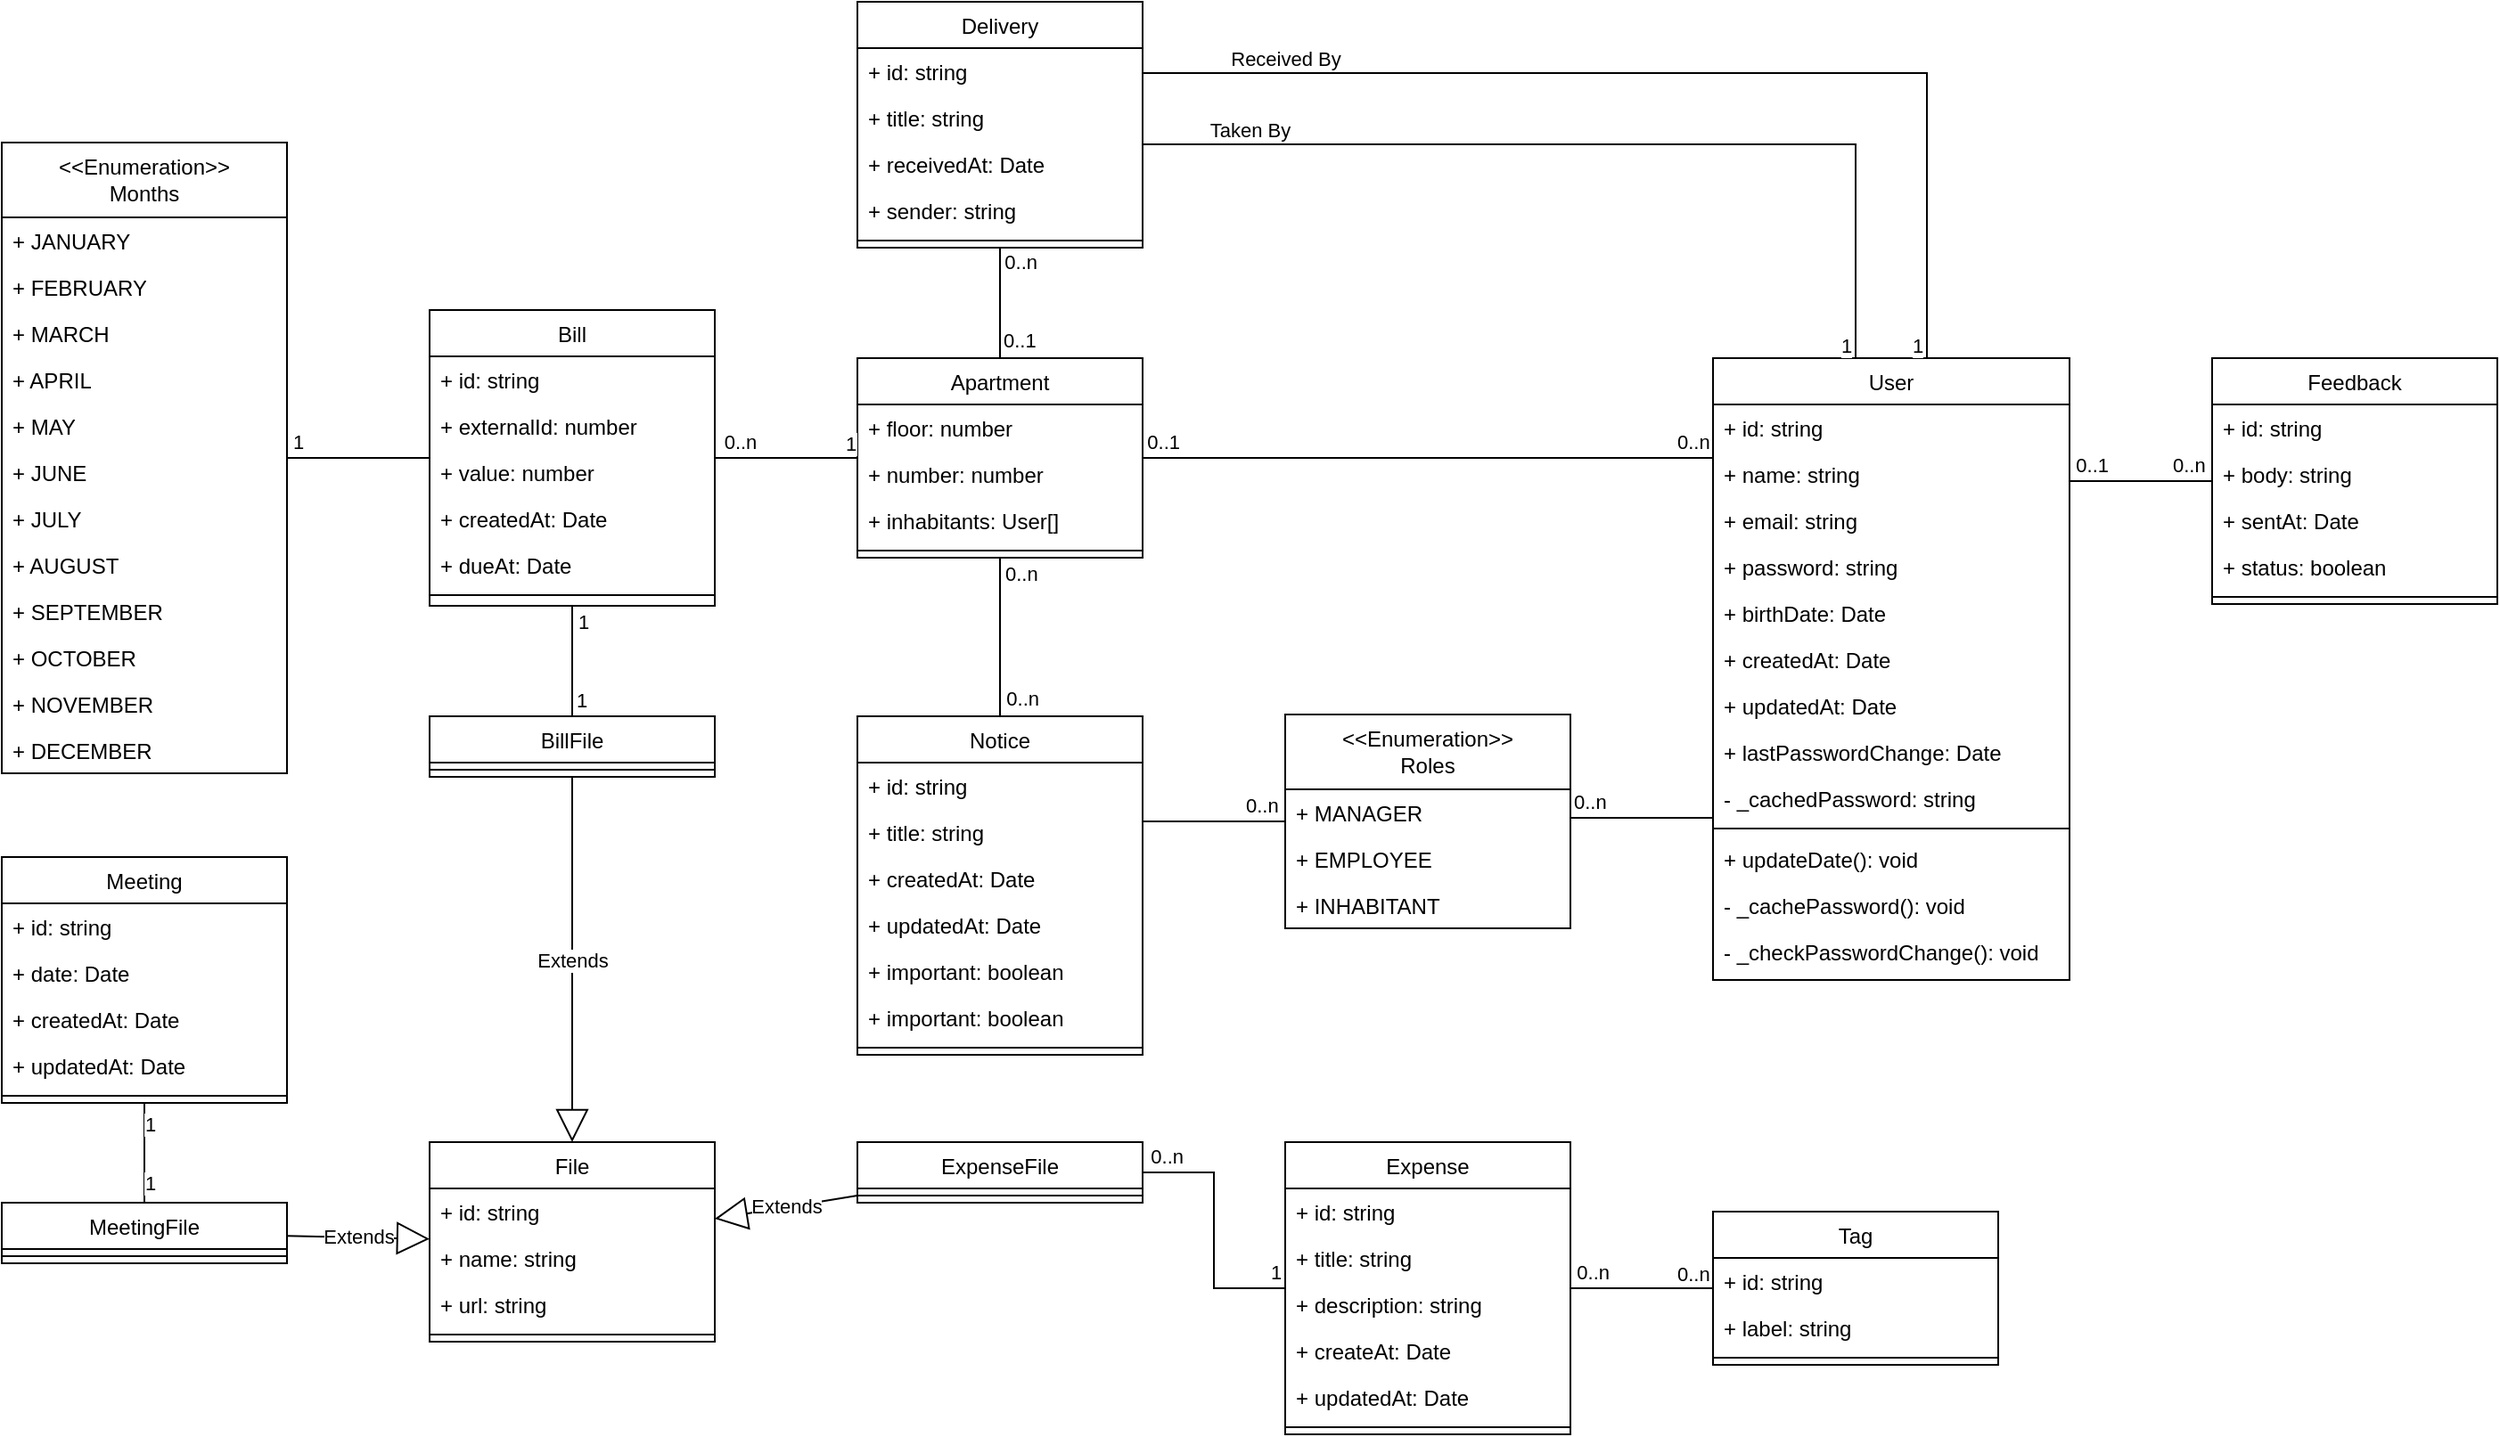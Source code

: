 <mxfile version="27.0.9">
  <diagram id="C5RBs43oDa-KdzZeNtuy" name="Page-1">
    <mxGraphModel dx="2246" dy="604" grid="1" gridSize="10" guides="1" tooltips="1" connect="1" arrows="1" fold="1" page="1" pageScale="1" pageWidth="1000" pageHeight="880" math="0" shadow="0">
      <root>
        <mxCell id="WIyWlLk6GJQsqaUBKTNV-0" />
        <mxCell id="WIyWlLk6GJQsqaUBKTNV-1" parent="WIyWlLk6GJQsqaUBKTNV-0" />
        <mxCell id="zkfFHV4jXpPFQw0GAbJ--0" value="Apartment" style="swimlane;fontStyle=0;align=center;verticalAlign=top;childLayout=stackLayout;horizontal=1;startSize=26;horizontalStack=0;resizeParent=1;resizeLast=0;collapsible=1;marginBottom=0;rounded=0;shadow=0;strokeWidth=1;" parent="WIyWlLk6GJQsqaUBKTNV-1" vertex="1">
          <mxGeometry x="40" y="240" width="160" height="112" as="geometry">
            <mxRectangle x="230" y="140" width="160" height="26" as="alternateBounds" />
          </mxGeometry>
        </mxCell>
        <mxCell id="zkfFHV4jXpPFQw0GAbJ--1" value="+ floor: number" style="text;align=left;verticalAlign=top;spacingLeft=4;spacingRight=4;overflow=hidden;rotatable=0;points=[[0,0.5],[1,0.5]];portConstraint=eastwest;" parent="zkfFHV4jXpPFQw0GAbJ--0" vertex="1">
          <mxGeometry y="26" width="160" height="26" as="geometry" />
        </mxCell>
        <mxCell id="zkfFHV4jXpPFQw0GAbJ--2" value="+ number: number" style="text;align=left;verticalAlign=top;spacingLeft=4;spacingRight=4;overflow=hidden;rotatable=0;points=[[0,0.5],[1,0.5]];portConstraint=eastwest;rounded=0;shadow=0;html=0;" parent="zkfFHV4jXpPFQw0GAbJ--0" vertex="1">
          <mxGeometry y="52" width="160" height="26" as="geometry" />
        </mxCell>
        <mxCell id="zkfFHV4jXpPFQw0GAbJ--3" value="+ inhabitants: User[]" style="text;align=left;verticalAlign=top;spacingLeft=4;spacingRight=4;overflow=hidden;rotatable=0;points=[[0,0.5],[1,0.5]];portConstraint=eastwest;rounded=0;shadow=0;html=0;" parent="zkfFHV4jXpPFQw0GAbJ--0" vertex="1">
          <mxGeometry y="78" width="160" height="26" as="geometry" />
        </mxCell>
        <mxCell id="zkfFHV4jXpPFQw0GAbJ--4" value="" style="line;html=1;strokeWidth=1;align=left;verticalAlign=middle;spacingTop=-1;spacingLeft=3;spacingRight=3;rotatable=0;labelPosition=right;points=[];portConstraint=eastwest;" parent="zkfFHV4jXpPFQw0GAbJ--0" vertex="1">
          <mxGeometry y="104" width="160" height="8" as="geometry" />
        </mxCell>
        <mxCell id="zkfFHV4jXpPFQw0GAbJ--17" value="User" style="swimlane;fontStyle=0;align=center;verticalAlign=top;childLayout=stackLayout;horizontal=1;startSize=26;horizontalStack=0;resizeParent=1;resizeLast=0;collapsible=1;marginBottom=0;rounded=0;shadow=0;strokeWidth=1;" parent="WIyWlLk6GJQsqaUBKTNV-1" vertex="1">
          <mxGeometry x="520.0" y="240" width="200" height="349" as="geometry">
            <mxRectangle x="550" y="140" width="160" height="26" as="alternateBounds" />
          </mxGeometry>
        </mxCell>
        <mxCell id="zkfFHV4jXpPFQw0GAbJ--18" value="+ id: string" style="text;align=left;verticalAlign=top;spacingLeft=4;spacingRight=4;overflow=hidden;rotatable=0;points=[[0,0.5],[1,0.5]];portConstraint=eastwest;" parent="zkfFHV4jXpPFQw0GAbJ--17" vertex="1">
          <mxGeometry y="26" width="200" height="26" as="geometry" />
        </mxCell>
        <mxCell id="zkfFHV4jXpPFQw0GAbJ--19" value="+ name: string" style="text;align=left;verticalAlign=top;spacingLeft=4;spacingRight=4;overflow=hidden;rotatable=0;points=[[0,0.5],[1,0.5]];portConstraint=eastwest;rounded=0;shadow=0;html=0;" parent="zkfFHV4jXpPFQw0GAbJ--17" vertex="1">
          <mxGeometry y="52" width="200" height="26" as="geometry" />
        </mxCell>
        <mxCell id="zkfFHV4jXpPFQw0GAbJ--20" value="+ email: string" style="text;align=left;verticalAlign=top;spacingLeft=4;spacingRight=4;overflow=hidden;rotatable=0;points=[[0,0.5],[1,0.5]];portConstraint=eastwest;rounded=0;shadow=0;html=0;" parent="zkfFHV4jXpPFQw0GAbJ--17" vertex="1">
          <mxGeometry y="78" width="200" height="26" as="geometry" />
        </mxCell>
        <mxCell id="zkfFHV4jXpPFQw0GAbJ--21" value="+ password: string" style="text;align=left;verticalAlign=top;spacingLeft=4;spacingRight=4;overflow=hidden;rotatable=0;points=[[0,0.5],[1,0.5]];portConstraint=eastwest;rounded=0;shadow=0;html=0;" parent="zkfFHV4jXpPFQw0GAbJ--17" vertex="1">
          <mxGeometry y="104" width="200" height="26" as="geometry" />
        </mxCell>
        <mxCell id="zkfFHV4jXpPFQw0GAbJ--22" value="+ birthDate: Date" style="text;align=left;verticalAlign=top;spacingLeft=4;spacingRight=4;overflow=hidden;rotatable=0;points=[[0,0.5],[1,0.5]];portConstraint=eastwest;rounded=0;shadow=0;html=0;" parent="zkfFHV4jXpPFQw0GAbJ--17" vertex="1">
          <mxGeometry y="130" width="200" height="26" as="geometry" />
        </mxCell>
        <mxCell id="NhLaSHW-yLQ5-v5iKm1i-5" value="+ createdAt: Date" style="text;align=left;verticalAlign=top;spacingLeft=4;spacingRight=4;overflow=hidden;rotatable=0;points=[[0,0.5],[1,0.5]];portConstraint=eastwest;" parent="zkfFHV4jXpPFQw0GAbJ--17" vertex="1">
          <mxGeometry y="156" width="200" height="26" as="geometry" />
        </mxCell>
        <mxCell id="NhLaSHW-yLQ5-v5iKm1i-6" value="+ updatedAt: Date" style="text;align=left;verticalAlign=top;spacingLeft=4;spacingRight=4;overflow=hidden;rotatable=0;points=[[0,0.5],[1,0.5]];portConstraint=eastwest;" parent="zkfFHV4jXpPFQw0GAbJ--17" vertex="1">
          <mxGeometry y="182" width="200" height="26" as="geometry" />
        </mxCell>
        <mxCell id="NhLaSHW-yLQ5-v5iKm1i-7" value="+ lastPasswordChange: Date" style="text;align=left;verticalAlign=top;spacingLeft=4;spacingRight=4;overflow=hidden;rotatable=0;points=[[0,0.5],[1,0.5]];portConstraint=eastwest;" parent="zkfFHV4jXpPFQw0GAbJ--17" vertex="1">
          <mxGeometry y="208" width="200" height="26" as="geometry" />
        </mxCell>
        <mxCell id="NhLaSHW-yLQ5-v5iKm1i-9" value="- _cachedPassword: string" style="text;align=left;verticalAlign=top;spacingLeft=4;spacingRight=4;overflow=hidden;rotatable=0;points=[[0,0.5],[1,0.5]];portConstraint=eastwest;" parent="zkfFHV4jXpPFQw0GAbJ--17" vertex="1">
          <mxGeometry y="234" width="200" height="26" as="geometry" />
        </mxCell>
        <mxCell id="zkfFHV4jXpPFQw0GAbJ--23" value="" style="line;html=1;strokeWidth=1;align=left;verticalAlign=middle;spacingTop=-1;spacingLeft=3;spacingRight=3;rotatable=0;labelPosition=right;points=[];portConstraint=eastwest;" parent="zkfFHV4jXpPFQw0GAbJ--17" vertex="1">
          <mxGeometry y="260" width="200" height="8" as="geometry" />
        </mxCell>
        <mxCell id="NhLaSHW-yLQ5-v5iKm1i-8" value="+ updateDate(): void" style="text;align=left;verticalAlign=top;spacingLeft=4;spacingRight=4;overflow=hidden;rotatable=0;points=[[0,0.5],[1,0.5]];portConstraint=eastwest;" parent="zkfFHV4jXpPFQw0GAbJ--17" vertex="1">
          <mxGeometry y="268" width="200" height="26" as="geometry" />
        </mxCell>
        <mxCell id="NhLaSHW-yLQ5-v5iKm1i-10" value="- _cachePassword(): void" style="text;align=left;verticalAlign=top;spacingLeft=4;spacingRight=4;overflow=hidden;rotatable=0;points=[[0,0.5],[1,0.5]];portConstraint=eastwest;" parent="zkfFHV4jXpPFQw0GAbJ--17" vertex="1">
          <mxGeometry y="294" width="200" height="26" as="geometry" />
        </mxCell>
        <mxCell id="NhLaSHW-yLQ5-v5iKm1i-11" value="- _checkPasswordChange(): void" style="text;align=left;verticalAlign=top;spacingLeft=4;spacingRight=4;overflow=hidden;rotatable=0;points=[[0,0.5],[1,0.5]];portConstraint=eastwest;" parent="zkfFHV4jXpPFQw0GAbJ--17" vertex="1">
          <mxGeometry y="320" width="200" height="26" as="geometry" />
        </mxCell>
        <mxCell id="NhLaSHW-yLQ5-v5iKm1i-2" value="" style="endArrow=none;html=1;endSize=12;startArrow=none;startSize=14;startFill=0;edgeStyle=orthogonalEdgeStyle;rounded=0;" parent="WIyWlLk6GJQsqaUBKTNV-1" source="zkfFHV4jXpPFQw0GAbJ--0" target="zkfFHV4jXpPFQw0GAbJ--17" edge="1">
          <mxGeometry relative="1" as="geometry">
            <mxPoint x="360" y="550" as="sourcePoint" />
            <mxPoint x="520" y="550" as="targetPoint" />
            <Array as="points">
              <mxPoint x="260" y="296" />
              <mxPoint x="260" y="296" />
            </Array>
          </mxGeometry>
        </mxCell>
        <mxCell id="NhLaSHW-yLQ5-v5iKm1i-3" value="0..n" style="edgeLabel;resizable=0;html=1;align=left;verticalAlign=top;" parent="NhLaSHW-yLQ5-v5iKm1i-2" connectable="0" vertex="1">
          <mxGeometry x="-1" relative="1" as="geometry">
            <mxPoint x="298" y="-22" as="offset" />
          </mxGeometry>
        </mxCell>
        <mxCell id="NhLaSHW-yLQ5-v5iKm1i-4" value="0..1" style="edgeLabel;resizable=0;html=1;align=right;verticalAlign=top;" parent="NhLaSHW-yLQ5-v5iKm1i-2" connectable="0" vertex="1">
          <mxGeometry x="1" relative="1" as="geometry">
            <mxPoint x="-299" y="-22" as="offset" />
          </mxGeometry>
        </mxCell>
        <mxCell id="NhLaSHW-yLQ5-v5iKm1i-12" value="Expense" style="swimlane;fontStyle=0;align=center;verticalAlign=top;childLayout=stackLayout;horizontal=1;startSize=26;horizontalStack=0;resizeParent=1;resizeLast=0;collapsible=1;marginBottom=0;rounded=0;shadow=0;strokeWidth=1;" parent="WIyWlLk6GJQsqaUBKTNV-1" vertex="1">
          <mxGeometry x="280" y="680" width="160" height="164" as="geometry">
            <mxRectangle x="230" y="140" width="160" height="26" as="alternateBounds" />
          </mxGeometry>
        </mxCell>
        <mxCell id="NhLaSHW-yLQ5-v5iKm1i-13" value="+ id: string" style="text;align=left;verticalAlign=top;spacingLeft=4;spacingRight=4;overflow=hidden;rotatable=0;points=[[0,0.5],[1,0.5]];portConstraint=eastwest;" parent="NhLaSHW-yLQ5-v5iKm1i-12" vertex="1">
          <mxGeometry y="26" width="160" height="26" as="geometry" />
        </mxCell>
        <mxCell id="NhLaSHW-yLQ5-v5iKm1i-14" value="+ title: string" style="text;align=left;verticalAlign=top;spacingLeft=4;spacingRight=4;overflow=hidden;rotatable=0;points=[[0,0.5],[1,0.5]];portConstraint=eastwest;rounded=0;shadow=0;html=0;" parent="NhLaSHW-yLQ5-v5iKm1i-12" vertex="1">
          <mxGeometry y="52" width="160" height="26" as="geometry" />
        </mxCell>
        <mxCell id="NhLaSHW-yLQ5-v5iKm1i-15" value="+ description: string" style="text;align=left;verticalAlign=top;spacingLeft=4;spacingRight=4;overflow=hidden;rotatable=0;points=[[0,0.5],[1,0.5]];portConstraint=eastwest;rounded=0;shadow=0;html=0;" parent="NhLaSHW-yLQ5-v5iKm1i-12" vertex="1">
          <mxGeometry y="78" width="160" height="26" as="geometry" />
        </mxCell>
        <mxCell id="NhLaSHW-yLQ5-v5iKm1i-26" value="+ createAt: Date" style="text;align=left;verticalAlign=top;spacingLeft=4;spacingRight=4;overflow=hidden;rotatable=0;points=[[0,0.5],[1,0.5]];portConstraint=eastwest;rounded=0;shadow=0;html=0;" parent="NhLaSHW-yLQ5-v5iKm1i-12" vertex="1">
          <mxGeometry y="104" width="160" height="26" as="geometry" />
        </mxCell>
        <mxCell id="NhLaSHW-yLQ5-v5iKm1i-27" value="+ updatedAt: Date" style="text;align=left;verticalAlign=top;spacingLeft=4;spacingRight=4;overflow=hidden;rotatable=0;points=[[0,0.5],[1,0.5]];portConstraint=eastwest;rounded=0;shadow=0;html=0;" parent="NhLaSHW-yLQ5-v5iKm1i-12" vertex="1">
          <mxGeometry y="130" width="160" height="26" as="geometry" />
        </mxCell>
        <mxCell id="NhLaSHW-yLQ5-v5iKm1i-16" value="" style="line;html=1;strokeWidth=1;align=left;verticalAlign=middle;spacingTop=-1;spacingLeft=3;spacingRight=3;rotatable=0;labelPosition=right;points=[];portConstraint=eastwest;" parent="NhLaSHW-yLQ5-v5iKm1i-12" vertex="1">
          <mxGeometry y="156" width="160" height="8" as="geometry" />
        </mxCell>
        <mxCell id="NhLaSHW-yLQ5-v5iKm1i-18" value="Tag" style="swimlane;fontStyle=0;align=center;verticalAlign=top;childLayout=stackLayout;horizontal=1;startSize=26;horizontalStack=0;resizeParent=1;resizeLast=0;collapsible=1;marginBottom=0;rounded=0;shadow=0;strokeWidth=1;" parent="WIyWlLk6GJQsqaUBKTNV-1" vertex="1">
          <mxGeometry x="520" y="719" width="160" height="86" as="geometry">
            <mxRectangle x="230" y="140" width="160" height="26" as="alternateBounds" />
          </mxGeometry>
        </mxCell>
        <mxCell id="NhLaSHW-yLQ5-v5iKm1i-19" value="+ id: string" style="text;align=left;verticalAlign=top;spacingLeft=4;spacingRight=4;overflow=hidden;rotatable=0;points=[[0,0.5],[1,0.5]];portConstraint=eastwest;" parent="NhLaSHW-yLQ5-v5iKm1i-18" vertex="1">
          <mxGeometry y="26" width="160" height="26" as="geometry" />
        </mxCell>
        <mxCell id="NhLaSHW-yLQ5-v5iKm1i-20" value="+ label: string" style="text;align=left;verticalAlign=top;spacingLeft=4;spacingRight=4;overflow=hidden;rotatable=0;points=[[0,0.5],[1,0.5]];portConstraint=eastwest;rounded=0;shadow=0;html=0;" parent="NhLaSHW-yLQ5-v5iKm1i-18" vertex="1">
          <mxGeometry y="52" width="160" height="26" as="geometry" />
        </mxCell>
        <mxCell id="NhLaSHW-yLQ5-v5iKm1i-22" value="" style="line;html=1;strokeWidth=1;align=left;verticalAlign=middle;spacingTop=-1;spacingLeft=3;spacingRight=3;rotatable=0;labelPosition=right;points=[];portConstraint=eastwest;" parent="NhLaSHW-yLQ5-v5iKm1i-18" vertex="1">
          <mxGeometry y="78" width="160" height="8" as="geometry" />
        </mxCell>
        <mxCell id="NhLaSHW-yLQ5-v5iKm1i-23" value="" style="endArrow=none;html=1;endSize=12;startArrow=none;startSize=14;startFill=0;edgeStyle=orthogonalEdgeStyle;rounded=0;" parent="WIyWlLk6GJQsqaUBKTNV-1" source="NhLaSHW-yLQ5-v5iKm1i-18" target="NhLaSHW-yLQ5-v5iKm1i-12" edge="1">
          <mxGeometry relative="1" as="geometry">
            <mxPoint x="230" y="750" as="sourcePoint" />
            <mxPoint x="350" y="789" as="targetPoint" />
            <Array as="points" />
          </mxGeometry>
        </mxCell>
        <mxCell id="NhLaSHW-yLQ5-v5iKm1i-24" value="0..n" style="edgeLabel;resizable=0;html=1;align=left;verticalAlign=top;" parent="NhLaSHW-yLQ5-v5iKm1i-23" connectable="0" vertex="1">
          <mxGeometry x="-1" relative="1" as="geometry">
            <mxPoint x="-22" y="-21" as="offset" />
          </mxGeometry>
        </mxCell>
        <mxCell id="NhLaSHW-yLQ5-v5iKm1i-25" value="0..n" style="edgeLabel;resizable=0;html=1;align=right;verticalAlign=top;" parent="NhLaSHW-yLQ5-v5iKm1i-23" connectable="0" vertex="1">
          <mxGeometry x="1" relative="1" as="geometry">
            <mxPoint x="22" y="-22" as="offset" />
          </mxGeometry>
        </mxCell>
        <mxCell id="NhLaSHW-yLQ5-v5iKm1i-28" value="ExpenseFile" style="swimlane;fontStyle=0;align=center;verticalAlign=top;childLayout=stackLayout;horizontal=1;startSize=26;horizontalStack=0;resizeParent=1;resizeLast=0;collapsible=1;marginBottom=0;rounded=0;shadow=0;strokeWidth=1;" parent="WIyWlLk6GJQsqaUBKTNV-1" vertex="1">
          <mxGeometry x="40.0" y="680" width="160" height="34" as="geometry">
            <mxRectangle x="230" y="140" width="160" height="26" as="alternateBounds" />
          </mxGeometry>
        </mxCell>
        <mxCell id="NhLaSHW-yLQ5-v5iKm1i-34" value="" style="line;html=1;strokeWidth=1;align=left;verticalAlign=middle;spacingTop=-1;spacingLeft=3;spacingRight=3;rotatable=0;labelPosition=right;points=[];portConstraint=eastwest;" parent="NhLaSHW-yLQ5-v5iKm1i-28" vertex="1">
          <mxGeometry y="26" width="160" height="8" as="geometry" />
        </mxCell>
        <mxCell id="NhLaSHW-yLQ5-v5iKm1i-35" value="File" style="swimlane;fontStyle=0;align=center;verticalAlign=top;childLayout=stackLayout;horizontal=1;startSize=26;horizontalStack=0;resizeParent=1;resizeLast=0;collapsible=1;marginBottom=0;rounded=0;shadow=0;strokeWidth=1;" parent="WIyWlLk6GJQsqaUBKTNV-1" vertex="1">
          <mxGeometry x="-200" y="680" width="160" height="112" as="geometry">
            <mxRectangle x="230" y="140" width="160" height="26" as="alternateBounds" />
          </mxGeometry>
        </mxCell>
        <mxCell id="NhLaSHW-yLQ5-v5iKm1i-37" value="+ id: string&#xa;" style="text;align=left;verticalAlign=top;spacingLeft=4;spacingRight=4;overflow=hidden;rotatable=0;points=[[0,0.5],[1,0.5]];portConstraint=eastwest;rounded=0;shadow=0;html=0;" parent="NhLaSHW-yLQ5-v5iKm1i-35" vertex="1">
          <mxGeometry y="26" width="160" height="26" as="geometry" />
        </mxCell>
        <mxCell id="NhLaSHW-yLQ5-v5iKm1i-38" value="+ name: string" style="text;align=left;verticalAlign=top;spacingLeft=4;spacingRight=4;overflow=hidden;rotatable=0;points=[[0,0.5],[1,0.5]];portConstraint=eastwest;rounded=0;shadow=0;html=0;" parent="NhLaSHW-yLQ5-v5iKm1i-35" vertex="1">
          <mxGeometry y="52" width="160" height="26" as="geometry" />
        </mxCell>
        <mxCell id="NhLaSHW-yLQ5-v5iKm1i-39" value="+ url: string" style="text;align=left;verticalAlign=top;spacingLeft=4;spacingRight=4;overflow=hidden;rotatable=0;points=[[0,0.5],[1,0.5]];portConstraint=eastwest;rounded=0;shadow=0;html=0;" parent="NhLaSHW-yLQ5-v5iKm1i-35" vertex="1">
          <mxGeometry y="78" width="160" height="26" as="geometry" />
        </mxCell>
        <mxCell id="NhLaSHW-yLQ5-v5iKm1i-36" value="" style="line;html=1;strokeWidth=1;align=left;verticalAlign=middle;spacingTop=-1;spacingLeft=3;spacingRight=3;rotatable=0;labelPosition=right;points=[];portConstraint=eastwest;" parent="NhLaSHW-yLQ5-v5iKm1i-35" vertex="1">
          <mxGeometry y="104" width="160" height="8" as="geometry" />
        </mxCell>
        <mxCell id="NhLaSHW-yLQ5-v5iKm1i-45" value="Extends" style="endArrow=block;endSize=16;endFill=0;html=1;rounded=0;" parent="WIyWlLk6GJQsqaUBKTNV-1" source="NhLaSHW-yLQ5-v5iKm1i-28" target="NhLaSHW-yLQ5-v5iKm1i-35" edge="1">
          <mxGeometry width="160" relative="1" as="geometry">
            <mxPoint x="922.18" y="690.5" as="sourcePoint" />
            <mxPoint x="1002.18" y="703.5" as="targetPoint" />
          </mxGeometry>
        </mxCell>
        <mxCell id="NhLaSHW-yLQ5-v5iKm1i-46" value="" style="endArrow=none;html=1;endSize=12;startArrow=none;startSize=14;startFill=0;edgeStyle=orthogonalEdgeStyle;rounded=0;" parent="WIyWlLk6GJQsqaUBKTNV-1" source="NhLaSHW-yLQ5-v5iKm1i-12" target="NhLaSHW-yLQ5-v5iKm1i-28" edge="1">
          <mxGeometry relative="1" as="geometry">
            <mxPoint x="832.18" y="900" as="sourcePoint" />
            <mxPoint x="932.18" y="900" as="targetPoint" />
            <Array as="points" />
          </mxGeometry>
        </mxCell>
        <mxCell id="NhLaSHW-yLQ5-v5iKm1i-47" value="1" style="edgeLabel;resizable=0;html=1;align=left;verticalAlign=top;" parent="NhLaSHW-yLQ5-v5iKm1i-46" connectable="0" vertex="1">
          <mxGeometry x="-1" relative="1" as="geometry">
            <mxPoint x="-10" y="-22" as="offset" />
          </mxGeometry>
        </mxCell>
        <mxCell id="NhLaSHW-yLQ5-v5iKm1i-48" value="0..n" style="edgeLabel;resizable=0;html=1;align=right;verticalAlign=top;" parent="NhLaSHW-yLQ5-v5iKm1i-46" connectable="0" vertex="1">
          <mxGeometry x="1" relative="1" as="geometry">
            <mxPoint x="23" y="-22" as="offset" />
          </mxGeometry>
        </mxCell>
        <mxCell id="NhLaSHW-yLQ5-v5iKm1i-50" value="Feedback" style="swimlane;fontStyle=0;align=center;verticalAlign=top;childLayout=stackLayout;horizontal=1;startSize=26;horizontalStack=0;resizeParent=1;resizeLast=0;collapsible=1;marginBottom=0;rounded=0;shadow=0;strokeWidth=1;" parent="WIyWlLk6GJQsqaUBKTNV-1" vertex="1">
          <mxGeometry x="800.0" y="240" width="160" height="138" as="geometry">
            <mxRectangle x="230" y="140" width="160" height="26" as="alternateBounds" />
          </mxGeometry>
        </mxCell>
        <mxCell id="NhLaSHW-yLQ5-v5iKm1i-51" value="+ id: string" style="text;align=left;verticalAlign=top;spacingLeft=4;spacingRight=4;overflow=hidden;rotatable=0;points=[[0,0.5],[1,0.5]];portConstraint=eastwest;" parent="NhLaSHW-yLQ5-v5iKm1i-50" vertex="1">
          <mxGeometry y="26" width="160" height="26" as="geometry" />
        </mxCell>
        <mxCell id="NhLaSHW-yLQ5-v5iKm1i-52" value="+ body: string" style="text;align=left;verticalAlign=top;spacingLeft=4;spacingRight=4;overflow=hidden;rotatable=0;points=[[0,0.5],[1,0.5]];portConstraint=eastwest;rounded=0;shadow=0;html=0;" parent="NhLaSHW-yLQ5-v5iKm1i-50" vertex="1">
          <mxGeometry y="52" width="160" height="26" as="geometry" />
        </mxCell>
        <mxCell id="NhLaSHW-yLQ5-v5iKm1i-53" value="+ sentAt: Date" style="text;align=left;verticalAlign=top;spacingLeft=4;spacingRight=4;overflow=hidden;rotatable=0;points=[[0,0.5],[1,0.5]];portConstraint=eastwest;rounded=0;shadow=0;html=0;" parent="NhLaSHW-yLQ5-v5iKm1i-50" vertex="1">
          <mxGeometry y="78" width="160" height="26" as="geometry" />
        </mxCell>
        <mxCell id="NhLaSHW-yLQ5-v5iKm1i-55" value="+ status: boolean" style="text;align=left;verticalAlign=top;spacingLeft=4;spacingRight=4;overflow=hidden;rotatable=0;points=[[0,0.5],[1,0.5]];portConstraint=eastwest;rounded=0;shadow=0;html=0;" parent="NhLaSHW-yLQ5-v5iKm1i-50" vertex="1">
          <mxGeometry y="104" width="160" height="26" as="geometry" />
        </mxCell>
        <mxCell id="NhLaSHW-yLQ5-v5iKm1i-54" value="" style="line;html=1;strokeWidth=1;align=left;verticalAlign=middle;spacingTop=-1;spacingLeft=3;spacingRight=3;rotatable=0;labelPosition=right;points=[];portConstraint=eastwest;" parent="NhLaSHW-yLQ5-v5iKm1i-50" vertex="1">
          <mxGeometry y="130" width="160" height="8" as="geometry" />
        </mxCell>
        <mxCell id="NhLaSHW-yLQ5-v5iKm1i-56" value="" style="endArrow=none;html=1;endSize=12;startArrow=none;startSize=14;startFill=0;edgeStyle=orthogonalEdgeStyle;rounded=0;" parent="WIyWlLk6GJQsqaUBKTNV-1" source="zkfFHV4jXpPFQw0GAbJ--17" target="NhLaSHW-yLQ5-v5iKm1i-50" edge="1">
          <mxGeometry relative="1" as="geometry">
            <mxPoint x="972.18" y="500" as="sourcePoint" />
            <mxPoint x="1092.18" y="500" as="targetPoint" />
            <Array as="points">
              <mxPoint x="732.18" y="309" />
              <mxPoint x="732.18" y="309" />
            </Array>
          </mxGeometry>
        </mxCell>
        <mxCell id="NhLaSHW-yLQ5-v5iKm1i-57" value="0..n" style="edgeLabel;resizable=0;html=1;align=left;verticalAlign=top;" parent="NhLaSHW-yLQ5-v5iKm1i-56" connectable="0" vertex="1">
          <mxGeometry x="-1" relative="1" as="geometry">
            <mxPoint x="56" y="-22" as="offset" />
          </mxGeometry>
        </mxCell>
        <mxCell id="NhLaSHW-yLQ5-v5iKm1i-58" value="0..1" style="edgeLabel;resizable=0;html=1;align=right;verticalAlign=top;" parent="NhLaSHW-yLQ5-v5iKm1i-56" connectable="0" vertex="1">
          <mxGeometry x="1" relative="1" as="geometry">
            <mxPoint x="-58" y="-22" as="offset" />
          </mxGeometry>
        </mxCell>
        <mxCell id="NhLaSHW-yLQ5-v5iKm1i-59" value="Notice" style="swimlane;fontStyle=0;align=center;verticalAlign=top;childLayout=stackLayout;horizontal=1;startSize=26;horizontalStack=0;resizeParent=1;resizeLast=0;collapsible=1;marginBottom=0;rounded=0;shadow=0;strokeWidth=1;" parent="WIyWlLk6GJQsqaUBKTNV-1" vertex="1">
          <mxGeometry x="40" y="441" width="160" height="190" as="geometry">
            <mxRectangle x="230" y="140" width="160" height="26" as="alternateBounds" />
          </mxGeometry>
        </mxCell>
        <mxCell id="NhLaSHW-yLQ5-v5iKm1i-60" value="+ id: string" style="text;align=left;verticalAlign=top;spacingLeft=4;spacingRight=4;overflow=hidden;rotatable=0;points=[[0,0.5],[1,0.5]];portConstraint=eastwest;rounded=0;shadow=0;html=0;" parent="NhLaSHW-yLQ5-v5iKm1i-59" vertex="1">
          <mxGeometry y="26" width="160" height="26" as="geometry" />
        </mxCell>
        <mxCell id="NhLaSHW-yLQ5-v5iKm1i-61" value="+ title: string" style="text;align=left;verticalAlign=top;spacingLeft=4;spacingRight=4;overflow=hidden;rotatable=0;points=[[0,0.5],[1,0.5]];portConstraint=eastwest;rounded=0;shadow=0;html=0;" parent="NhLaSHW-yLQ5-v5iKm1i-59" vertex="1">
          <mxGeometry y="52" width="160" height="26" as="geometry" />
        </mxCell>
        <mxCell id="NhLaSHW-yLQ5-v5iKm1i-62" value="+ createdAt: Date" style="text;align=left;verticalAlign=top;spacingLeft=4;spacingRight=4;overflow=hidden;rotatable=0;points=[[0,0.5],[1,0.5]];portConstraint=eastwest;rounded=0;shadow=0;html=0;" parent="NhLaSHW-yLQ5-v5iKm1i-59" vertex="1">
          <mxGeometry y="78" width="160" height="26" as="geometry" />
        </mxCell>
        <mxCell id="NhLaSHW-yLQ5-v5iKm1i-72" value="+ updatedAt: Date" style="text;align=left;verticalAlign=top;spacingLeft=4;spacingRight=4;overflow=hidden;rotatable=0;points=[[0,0.5],[1,0.5]];portConstraint=eastwest;rounded=0;shadow=0;html=0;" parent="NhLaSHW-yLQ5-v5iKm1i-59" vertex="1">
          <mxGeometry y="104" width="160" height="26" as="geometry" />
        </mxCell>
        <mxCell id="NhLaSHW-yLQ5-v5iKm1i-73" value="+ important: boolean" style="text;align=left;verticalAlign=top;spacingLeft=4;spacingRight=4;overflow=hidden;rotatable=0;points=[[0,0.5],[1,0.5]];portConstraint=eastwest;rounded=0;shadow=0;html=0;" parent="NhLaSHW-yLQ5-v5iKm1i-59" vertex="1">
          <mxGeometry y="130" width="160" height="26" as="geometry" />
        </mxCell>
        <mxCell id="NhLaSHW-yLQ5-v5iKm1i-84" value="+ important: boolean" style="text;align=left;verticalAlign=top;spacingLeft=4;spacingRight=4;overflow=hidden;rotatable=0;points=[[0,0.5],[1,0.5]];portConstraint=eastwest;rounded=0;shadow=0;html=0;" parent="NhLaSHW-yLQ5-v5iKm1i-59" vertex="1">
          <mxGeometry y="156" width="160" height="26" as="geometry" />
        </mxCell>
        <mxCell id="NhLaSHW-yLQ5-v5iKm1i-63" value="" style="line;html=1;strokeWidth=1;align=left;verticalAlign=middle;spacingTop=-1;spacingLeft=3;spacingRight=3;rotatable=0;labelPosition=right;points=[];portConstraint=eastwest;" parent="NhLaSHW-yLQ5-v5iKm1i-59" vertex="1">
          <mxGeometry y="182" width="160" height="8" as="geometry" />
        </mxCell>
        <mxCell id="NhLaSHW-yLQ5-v5iKm1i-74" value="" style="endArrow=none;html=1;endSize=12;startArrow=none;startSize=14;startFill=0;edgeStyle=orthogonalEdgeStyle;rounded=0;" parent="WIyWlLk6GJQsqaUBKTNV-1" source="zkfFHV4jXpPFQw0GAbJ--0" target="NhLaSHW-yLQ5-v5iKm1i-59" edge="1">
          <mxGeometry relative="1" as="geometry">
            <mxPoint x="140" y="410" as="sourcePoint" />
            <mxPoint x="220" y="541" as="targetPoint" />
          </mxGeometry>
        </mxCell>
        <mxCell id="NhLaSHW-yLQ5-v5iKm1i-75" value="0..n" style="edgeLabel;resizable=0;html=1;align=left;verticalAlign=top;" parent="NhLaSHW-yLQ5-v5iKm1i-74" connectable="0" vertex="1">
          <mxGeometry x="-1" relative="1" as="geometry">
            <mxPoint x="1" y="-4" as="offset" />
          </mxGeometry>
        </mxCell>
        <mxCell id="NhLaSHW-yLQ5-v5iKm1i-76" value="0..n" style="edgeLabel;resizable=0;html=1;align=right;verticalAlign=top;" parent="NhLaSHW-yLQ5-v5iKm1i-74" connectable="0" vertex="1">
          <mxGeometry x="1" relative="1" as="geometry">
            <mxPoint x="22" y="-23" as="offset" />
          </mxGeometry>
        </mxCell>
        <mxCell id="NhLaSHW-yLQ5-v5iKm1i-77" value="&amp;lt;&amp;lt;Enumeration&amp;gt;&amp;gt;&lt;div&gt;Roles&lt;/div&gt;" style="swimlane;fontStyle=0;childLayout=stackLayout;horizontal=1;startSize=42;fillColor=none;horizontalStack=0;resizeParent=1;resizeParentMax=0;resizeLast=0;collapsible=1;marginBottom=0;whiteSpace=wrap;html=1;" parent="WIyWlLk6GJQsqaUBKTNV-1" vertex="1">
          <mxGeometry x="280" y="440" width="160" height="120" as="geometry" />
        </mxCell>
        <mxCell id="NhLaSHW-yLQ5-v5iKm1i-78" value="+ MANAGER" style="text;strokeColor=none;fillColor=none;align=left;verticalAlign=top;spacingLeft=4;spacingRight=4;overflow=hidden;rotatable=0;points=[[0,0.5],[1,0.5]];portConstraint=eastwest;whiteSpace=wrap;html=1;" parent="NhLaSHW-yLQ5-v5iKm1i-77" vertex="1">
          <mxGeometry y="42" width="160" height="26" as="geometry" />
        </mxCell>
        <mxCell id="NhLaSHW-yLQ5-v5iKm1i-79" value="+ EMPLOYEE" style="text;strokeColor=none;fillColor=none;align=left;verticalAlign=top;spacingLeft=4;spacingRight=4;overflow=hidden;rotatable=0;points=[[0,0.5],[1,0.5]];portConstraint=eastwest;whiteSpace=wrap;html=1;" parent="NhLaSHW-yLQ5-v5iKm1i-77" vertex="1">
          <mxGeometry y="68" width="160" height="26" as="geometry" />
        </mxCell>
        <mxCell id="NhLaSHW-yLQ5-v5iKm1i-80" value="+ INHABITANT" style="text;strokeColor=none;fillColor=none;align=left;verticalAlign=top;spacingLeft=4;spacingRight=4;overflow=hidden;rotatable=0;points=[[0,0.5],[1,0.5]];portConstraint=eastwest;whiteSpace=wrap;html=1;" parent="NhLaSHW-yLQ5-v5iKm1i-77" vertex="1">
          <mxGeometry y="94" width="160" height="26" as="geometry" />
        </mxCell>
        <mxCell id="NhLaSHW-yLQ5-v5iKm1i-86" value="" style="endArrow=none;html=1;endSize=12;startArrow=none;startSize=14;startFill=0;edgeStyle=orthogonalEdgeStyle;rounded=0;" parent="WIyWlLk6GJQsqaUBKTNV-1" source="zkfFHV4jXpPFQw0GAbJ--17" target="NhLaSHW-yLQ5-v5iKm1i-77" edge="1">
          <mxGeometry relative="1" as="geometry">
            <mxPoint x="680" y="500" as="sourcePoint" />
            <mxPoint x="732" y="319" as="targetPoint" />
            <Array as="points">
              <mxPoint x="490" y="498" />
              <mxPoint x="490" y="498" />
            </Array>
          </mxGeometry>
        </mxCell>
        <mxCell id="NhLaSHW-yLQ5-v5iKm1i-87" value="0..n" style="edgeLabel;resizable=0;html=1;align=left;verticalAlign=top;" parent="NhLaSHW-yLQ5-v5iKm1i-86" connectable="0" vertex="1">
          <mxGeometry x="-1" relative="1" as="geometry">
            <mxPoint x="-80" y="-22" as="offset" />
          </mxGeometry>
        </mxCell>
        <mxCell id="NhLaSHW-yLQ5-v5iKm1i-89" value="" style="endArrow=none;html=1;endSize=12;startArrow=none;startSize=14;startFill=0;edgeStyle=orthogonalEdgeStyle;rounded=0;" parent="WIyWlLk6GJQsqaUBKTNV-1" source="NhLaSHW-yLQ5-v5iKm1i-77" target="NhLaSHW-yLQ5-v5iKm1i-59" edge="1">
          <mxGeometry relative="1" as="geometry">
            <mxPoint x="342" y="590" as="sourcePoint" />
            <mxPoint x="260" y="590" as="targetPoint" />
            <Array as="points">
              <mxPoint x="260" y="500" />
              <mxPoint x="260" y="500" />
            </Array>
          </mxGeometry>
        </mxCell>
        <mxCell id="NhLaSHW-yLQ5-v5iKm1i-90" value="0..n" style="edgeLabel;resizable=0;html=1;align=left;verticalAlign=top;" parent="NhLaSHW-yLQ5-v5iKm1i-89" connectable="0" vertex="1">
          <mxGeometry x="-1" relative="1" as="geometry">
            <mxPoint x="-24" y="-22" as="offset" />
          </mxGeometry>
        </mxCell>
        <mxCell id="NhLaSHW-yLQ5-v5iKm1i-93" value="Delivery" style="swimlane;fontStyle=0;align=center;verticalAlign=top;childLayout=stackLayout;horizontal=1;startSize=26;horizontalStack=0;resizeParent=1;resizeLast=0;collapsible=1;marginBottom=0;rounded=0;shadow=0;strokeWidth=1;" parent="WIyWlLk6GJQsqaUBKTNV-1" vertex="1">
          <mxGeometry x="40" y="40" width="160" height="138" as="geometry">
            <mxRectangle x="230" y="140" width="160" height="26" as="alternateBounds" />
          </mxGeometry>
        </mxCell>
        <mxCell id="NhLaSHW-yLQ5-v5iKm1i-98" value="+ id: string" style="text;align=left;verticalAlign=top;spacingLeft=4;spacingRight=4;overflow=hidden;rotatable=0;points=[[0,0.5],[1,0.5]];portConstraint=eastwest;" parent="NhLaSHW-yLQ5-v5iKm1i-93" vertex="1">
          <mxGeometry y="26" width="160" height="26" as="geometry" />
        </mxCell>
        <mxCell id="NhLaSHW-yLQ5-v5iKm1i-94" value="+ title: string" style="text;align=left;verticalAlign=top;spacingLeft=4;spacingRight=4;overflow=hidden;rotatable=0;points=[[0,0.5],[1,0.5]];portConstraint=eastwest;" parent="NhLaSHW-yLQ5-v5iKm1i-93" vertex="1">
          <mxGeometry y="52" width="160" height="26" as="geometry" />
        </mxCell>
        <mxCell id="NhLaSHW-yLQ5-v5iKm1i-95" value="+ receivedAt: Date" style="text;align=left;verticalAlign=top;spacingLeft=4;spacingRight=4;overflow=hidden;rotatable=0;points=[[0,0.5],[1,0.5]];portConstraint=eastwest;rounded=0;shadow=0;html=0;" parent="NhLaSHW-yLQ5-v5iKm1i-93" vertex="1">
          <mxGeometry y="78" width="160" height="26" as="geometry" />
        </mxCell>
        <mxCell id="NhLaSHW-yLQ5-v5iKm1i-112" value="+ sender: string" style="text;align=left;verticalAlign=top;spacingLeft=4;spacingRight=4;overflow=hidden;rotatable=0;points=[[0,0.5],[1,0.5]];portConstraint=eastwest;rounded=0;shadow=0;html=0;" parent="NhLaSHW-yLQ5-v5iKm1i-93" vertex="1">
          <mxGeometry y="104" width="160" height="26" as="geometry" />
        </mxCell>
        <mxCell id="NhLaSHW-yLQ5-v5iKm1i-97" value="" style="line;html=1;strokeWidth=1;align=left;verticalAlign=middle;spacingTop=-1;spacingLeft=3;spacingRight=3;rotatable=0;labelPosition=right;points=[];portConstraint=eastwest;" parent="NhLaSHW-yLQ5-v5iKm1i-93" vertex="1">
          <mxGeometry y="130" width="160" height="8" as="geometry" />
        </mxCell>
        <mxCell id="NhLaSHW-yLQ5-v5iKm1i-100" value="" style="endArrow=none;html=1;endSize=12;startArrow=none;startSize=14;startFill=0;edgeStyle=orthogonalEdgeStyle;rounded=0;" parent="WIyWlLk6GJQsqaUBKTNV-1" source="NhLaSHW-yLQ5-v5iKm1i-93" target="zkfFHV4jXpPFQw0GAbJ--0" edge="1">
          <mxGeometry relative="1" as="geometry">
            <mxPoint x="160" y="190" as="sourcePoint" />
            <mxPoint x="480" y="190" as="targetPoint" />
            <Array as="points" />
          </mxGeometry>
        </mxCell>
        <mxCell id="NhLaSHW-yLQ5-v5iKm1i-101" value="0..1" style="edgeLabel;resizable=0;html=1;align=left;verticalAlign=top;" parent="NhLaSHW-yLQ5-v5iKm1i-100" connectable="0" vertex="1">
          <mxGeometry x="-1" relative="1" as="geometry">
            <mxPoint y="39" as="offset" />
          </mxGeometry>
        </mxCell>
        <mxCell id="NhLaSHW-yLQ5-v5iKm1i-102" value="0..n" style="edgeLabel;resizable=0;html=1;align=right;verticalAlign=top;" parent="NhLaSHW-yLQ5-v5iKm1i-100" connectable="0" vertex="1">
          <mxGeometry x="1" relative="1" as="geometry">
            <mxPoint x="21" y="-67" as="offset" />
          </mxGeometry>
        </mxCell>
        <mxCell id="NhLaSHW-yLQ5-v5iKm1i-104" value="" style="endArrow=none;html=1;endSize=12;startArrow=none;startSize=14;startFill=0;edgeStyle=orthogonalEdgeStyle;rounded=0;" parent="WIyWlLk6GJQsqaUBKTNV-1" source="NhLaSHW-yLQ5-v5iKm1i-93" target="zkfFHV4jXpPFQw0GAbJ--17" edge="1">
          <mxGeometry relative="1" as="geometry">
            <mxPoint x="620" y="50" as="sourcePoint" />
            <mxPoint x="550" y="170" as="targetPoint" />
            <Array as="points">
              <mxPoint x="640" y="80" />
            </Array>
          </mxGeometry>
        </mxCell>
        <mxCell id="NhLaSHW-yLQ5-v5iKm1i-105" value="1" style="edgeLabel;resizable=0;html=1;align=left;verticalAlign=top;" parent="NhLaSHW-yLQ5-v5iKm1i-104" connectable="0" vertex="1">
          <mxGeometry x="-1" relative="1" as="geometry">
            <mxPoint x="430" y="140" as="offset" />
          </mxGeometry>
        </mxCell>
        <mxCell id="NhLaSHW-yLQ5-v5iKm1i-107" value="Received By" style="edgeLabel;html=1;align=center;verticalAlign=middle;resizable=0;points=[];" parent="NhLaSHW-yLQ5-v5iKm1i-104" vertex="1" connectable="0">
          <mxGeometry x="-0.221" y="1" relative="1" as="geometry">
            <mxPoint x="-154" y="-7" as="offset" />
          </mxGeometry>
        </mxCell>
        <mxCell id="NhLaSHW-yLQ5-v5iKm1i-108" value="" style="endArrow=none;html=1;endSize=12;startArrow=none;startSize=14;startFill=0;edgeStyle=orthogonalEdgeStyle;rounded=0;" parent="WIyWlLk6GJQsqaUBKTNV-1" source="NhLaSHW-yLQ5-v5iKm1i-93" target="zkfFHV4jXpPFQw0GAbJ--17" edge="1">
          <mxGeometry relative="1" as="geometry">
            <mxPoint x="210" y="80" as="sourcePoint" />
            <mxPoint x="630" y="250" as="targetPoint" />
            <Array as="points">
              <mxPoint x="600" y="120" />
            </Array>
          </mxGeometry>
        </mxCell>
        <mxCell id="NhLaSHW-yLQ5-v5iKm1i-109" value="1" style="edgeLabel;resizable=0;html=1;align=left;verticalAlign=top;" parent="NhLaSHW-yLQ5-v5iKm1i-108" connectable="0" vertex="1">
          <mxGeometry x="-1" relative="1" as="geometry">
            <mxPoint x="390" y="100" as="offset" />
          </mxGeometry>
        </mxCell>
        <mxCell id="NhLaSHW-yLQ5-v5iKm1i-110" value="Taken By" style="edgeLabel;html=1;align=center;verticalAlign=middle;resizable=0;points=[];" parent="NhLaSHW-yLQ5-v5iKm1i-108" vertex="1" connectable="0">
          <mxGeometry x="-0.221" y="1" relative="1" as="geometry">
            <mxPoint x="-143" y="-7" as="offset" />
          </mxGeometry>
        </mxCell>
        <mxCell id="gRMWFo_nqaa_9tsS7UkF-6" style="edgeStyle=orthogonalEdgeStyle;rounded=0;orthogonalLoop=1;jettySize=auto;html=1;endArrow=none;startFill=0;" parent="WIyWlLk6GJQsqaUBKTNV-1" source="gRMWFo_nqaa_9tsS7UkF-0" target="zkfFHV4jXpPFQw0GAbJ--0" edge="1">
          <mxGeometry relative="1" as="geometry" />
        </mxCell>
        <mxCell id="gRMWFo_nqaa_9tsS7UkF-8" value="1" style="edgeLabel;html=1;align=center;verticalAlign=middle;resizable=0;points=[];" parent="gRMWFo_nqaa_9tsS7UkF-6" vertex="1" connectable="0">
          <mxGeometry x="0.862" y="-1" relative="1" as="geometry">
            <mxPoint x="1" y="-9" as="offset" />
          </mxGeometry>
        </mxCell>
        <mxCell id="gRMWFo_nqaa_9tsS7UkF-10" value="0..n" style="edgeLabel;html=1;align=center;verticalAlign=middle;resizable=0;points=[];" parent="gRMWFo_nqaa_9tsS7UkF-6" vertex="1" connectable="0">
          <mxGeometry x="-0.814" relative="1" as="geometry">
            <mxPoint x="6" y="-9" as="offset" />
          </mxGeometry>
        </mxCell>
        <mxCell id="gRMWFo_nqaa_9tsS7UkF-0" value="Bill" style="swimlane;fontStyle=0;align=center;verticalAlign=top;childLayout=stackLayout;horizontal=1;startSize=26;horizontalStack=0;resizeParent=1;resizeLast=0;collapsible=1;marginBottom=0;rounded=0;shadow=0;strokeWidth=1;" parent="WIyWlLk6GJQsqaUBKTNV-1" vertex="1">
          <mxGeometry x="-200" y="213" width="160" height="166" as="geometry">
            <mxRectangle x="230" y="140" width="160" height="26" as="alternateBounds" />
          </mxGeometry>
        </mxCell>
        <mxCell id="gRMWFo_nqaa_9tsS7UkF-1" value="+ id: string" style="text;align=left;verticalAlign=top;spacingLeft=4;spacingRight=4;overflow=hidden;rotatable=0;points=[[0,0.5],[1,0.5]];portConstraint=eastwest;" parent="gRMWFo_nqaa_9tsS7UkF-0" vertex="1">
          <mxGeometry y="26" width="160" height="26" as="geometry" />
        </mxCell>
        <mxCell id="gRMWFo_nqaa_9tsS7UkF-2" value="+ externalId: number" style="text;align=left;verticalAlign=top;spacingLeft=4;spacingRight=4;overflow=hidden;rotatable=0;points=[[0,0.5],[1,0.5]];portConstraint=eastwest;rounded=0;shadow=0;html=0;" parent="gRMWFo_nqaa_9tsS7UkF-0" vertex="1">
          <mxGeometry y="52" width="160" height="26" as="geometry" />
        </mxCell>
        <mxCell id="gRMWFo_nqaa_9tsS7UkF-3" value="+ value: number" style="text;align=left;verticalAlign=top;spacingLeft=4;spacingRight=4;overflow=hidden;rotatable=0;points=[[0,0.5],[1,0.5]];portConstraint=eastwest;rounded=0;shadow=0;html=0;" parent="gRMWFo_nqaa_9tsS7UkF-0" vertex="1">
          <mxGeometry y="78" width="160" height="26" as="geometry" />
        </mxCell>
        <mxCell id="WoFlPCRMsIEM8RzlDcau-0" value="+ createdAt: Date" style="text;align=left;verticalAlign=top;spacingLeft=4;spacingRight=4;overflow=hidden;rotatable=0;points=[[0,0.5],[1,0.5]];portConstraint=eastwest;rounded=0;shadow=0;html=0;" parent="gRMWFo_nqaa_9tsS7UkF-0" vertex="1">
          <mxGeometry y="104" width="160" height="26" as="geometry" />
        </mxCell>
        <mxCell id="WoFlPCRMsIEM8RzlDcau-1" value="+ dueAt: Date" style="text;align=left;verticalAlign=top;spacingLeft=4;spacingRight=4;overflow=hidden;rotatable=0;points=[[0,0.5],[1,0.5]];portConstraint=eastwest;rounded=0;shadow=0;html=0;" parent="gRMWFo_nqaa_9tsS7UkF-0" vertex="1">
          <mxGeometry y="130" width="160" height="26" as="geometry" />
        </mxCell>
        <mxCell id="gRMWFo_nqaa_9tsS7UkF-5" value="" style="line;html=1;strokeWidth=1;align=left;verticalAlign=middle;spacingTop=-1;spacingLeft=3;spacingRight=3;rotatable=0;labelPosition=right;points=[];portConstraint=eastwest;" parent="gRMWFo_nqaa_9tsS7UkF-0" vertex="1">
          <mxGeometry y="156" width="160" height="8" as="geometry" />
        </mxCell>
        <mxCell id="a9MPB3rTbpUKO7R128Y6-13" style="edgeStyle=orthogonalEdgeStyle;rounded=0;orthogonalLoop=1;jettySize=auto;html=1;endArrow=none;startFill=0;" parent="WIyWlLk6GJQsqaUBKTNV-1" source="a9MPB3rTbpUKO7R128Y6-9" target="gRMWFo_nqaa_9tsS7UkF-0" edge="1">
          <mxGeometry relative="1" as="geometry" />
        </mxCell>
        <mxCell id="a9MPB3rTbpUKO7R128Y6-24" value="1" style="edgeLabel;html=1;align=center;verticalAlign=middle;resizable=0;points=[];" parent="a9MPB3rTbpUKO7R128Y6-13" vertex="1" connectable="0">
          <mxGeometry x="-0.39" y="-1" relative="1" as="geometry">
            <mxPoint x="-19" y="-10" as="offset" />
          </mxGeometry>
        </mxCell>
        <mxCell id="a9MPB3rTbpUKO7R128Y6-9" value="&amp;lt;&amp;lt;Enumeration&amp;gt;&amp;gt;&lt;div&gt;Months&lt;/div&gt;" style="swimlane;fontStyle=0;childLayout=stackLayout;horizontal=1;startSize=42;fillColor=none;horizontalStack=0;resizeParent=1;resizeParentMax=0;resizeLast=0;collapsible=1;marginBottom=0;whiteSpace=wrap;html=1;" parent="WIyWlLk6GJQsqaUBKTNV-1" vertex="1">
          <mxGeometry x="-440" y="119" width="160" height="354" as="geometry" />
        </mxCell>
        <mxCell id="a9MPB3rTbpUKO7R128Y6-10" value="+ JANUARY" style="text;strokeColor=none;fillColor=none;align=left;verticalAlign=top;spacingLeft=4;spacingRight=4;overflow=hidden;rotatable=0;points=[[0,0.5],[1,0.5]];portConstraint=eastwest;whiteSpace=wrap;html=1;" parent="a9MPB3rTbpUKO7R128Y6-9" vertex="1">
          <mxGeometry y="42" width="160" height="26" as="geometry" />
        </mxCell>
        <mxCell id="a9MPB3rTbpUKO7R128Y6-11" value="+ FEBRUARY" style="text;strokeColor=none;fillColor=none;align=left;verticalAlign=top;spacingLeft=4;spacingRight=4;overflow=hidden;rotatable=0;points=[[0,0.5],[1,0.5]];portConstraint=eastwest;whiteSpace=wrap;html=1;" parent="a9MPB3rTbpUKO7R128Y6-9" vertex="1">
          <mxGeometry y="68" width="160" height="26" as="geometry" />
        </mxCell>
        <mxCell id="a9MPB3rTbpUKO7R128Y6-12" value="+ MARCH" style="text;strokeColor=none;fillColor=none;align=left;verticalAlign=top;spacingLeft=4;spacingRight=4;overflow=hidden;rotatable=0;points=[[0,0.5],[1,0.5]];portConstraint=eastwest;whiteSpace=wrap;html=1;" parent="a9MPB3rTbpUKO7R128Y6-9" vertex="1">
          <mxGeometry y="94" width="160" height="26" as="geometry" />
        </mxCell>
        <mxCell id="a9MPB3rTbpUKO7R128Y6-14" value="+ APRIL" style="text;strokeColor=none;fillColor=none;align=left;verticalAlign=top;spacingLeft=4;spacingRight=4;overflow=hidden;rotatable=0;points=[[0,0.5],[1,0.5]];portConstraint=eastwest;whiteSpace=wrap;html=1;" parent="a9MPB3rTbpUKO7R128Y6-9" vertex="1">
          <mxGeometry y="120" width="160" height="26" as="geometry" />
        </mxCell>
        <mxCell id="a9MPB3rTbpUKO7R128Y6-15" value="+ MAY" style="text;strokeColor=none;fillColor=none;align=left;verticalAlign=top;spacingLeft=4;spacingRight=4;overflow=hidden;rotatable=0;points=[[0,0.5],[1,0.5]];portConstraint=eastwest;whiteSpace=wrap;html=1;" parent="a9MPB3rTbpUKO7R128Y6-9" vertex="1">
          <mxGeometry y="146" width="160" height="26" as="geometry" />
        </mxCell>
        <mxCell id="a9MPB3rTbpUKO7R128Y6-16" value="+ JUNE" style="text;strokeColor=none;fillColor=none;align=left;verticalAlign=top;spacingLeft=4;spacingRight=4;overflow=hidden;rotatable=0;points=[[0,0.5],[1,0.5]];portConstraint=eastwest;whiteSpace=wrap;html=1;" parent="a9MPB3rTbpUKO7R128Y6-9" vertex="1">
          <mxGeometry y="172" width="160" height="26" as="geometry" />
        </mxCell>
        <mxCell id="a9MPB3rTbpUKO7R128Y6-17" value="+ JULY" style="text;strokeColor=none;fillColor=none;align=left;verticalAlign=top;spacingLeft=4;spacingRight=4;overflow=hidden;rotatable=0;points=[[0,0.5],[1,0.5]];portConstraint=eastwest;whiteSpace=wrap;html=1;" parent="a9MPB3rTbpUKO7R128Y6-9" vertex="1">
          <mxGeometry y="198" width="160" height="26" as="geometry" />
        </mxCell>
        <mxCell id="a9MPB3rTbpUKO7R128Y6-18" value="+ AUGUST" style="text;strokeColor=none;fillColor=none;align=left;verticalAlign=top;spacingLeft=4;spacingRight=4;overflow=hidden;rotatable=0;points=[[0,0.5],[1,0.5]];portConstraint=eastwest;whiteSpace=wrap;html=1;" parent="a9MPB3rTbpUKO7R128Y6-9" vertex="1">
          <mxGeometry y="224" width="160" height="26" as="geometry" />
        </mxCell>
        <mxCell id="a9MPB3rTbpUKO7R128Y6-19" value="+ SEPTEMBER" style="text;strokeColor=none;fillColor=none;align=left;verticalAlign=top;spacingLeft=4;spacingRight=4;overflow=hidden;rotatable=0;points=[[0,0.5],[1,0.5]];portConstraint=eastwest;whiteSpace=wrap;html=1;" parent="a9MPB3rTbpUKO7R128Y6-9" vertex="1">
          <mxGeometry y="250" width="160" height="26" as="geometry" />
        </mxCell>
        <mxCell id="a9MPB3rTbpUKO7R128Y6-20" value="+ OCTOBER" style="text;strokeColor=none;fillColor=none;align=left;verticalAlign=top;spacingLeft=4;spacingRight=4;overflow=hidden;rotatable=0;points=[[0,0.5],[1,0.5]];portConstraint=eastwest;whiteSpace=wrap;html=1;" parent="a9MPB3rTbpUKO7R128Y6-9" vertex="1">
          <mxGeometry y="276" width="160" height="26" as="geometry" />
        </mxCell>
        <mxCell id="a9MPB3rTbpUKO7R128Y6-21" value="+ NOVEMBER" style="text;strokeColor=none;fillColor=none;align=left;verticalAlign=top;spacingLeft=4;spacingRight=4;overflow=hidden;rotatable=0;points=[[0,0.5],[1,0.5]];portConstraint=eastwest;whiteSpace=wrap;html=1;" parent="a9MPB3rTbpUKO7R128Y6-9" vertex="1">
          <mxGeometry y="302" width="160" height="26" as="geometry" />
        </mxCell>
        <mxCell id="a9MPB3rTbpUKO7R128Y6-22" value="+ DECEMBER" style="text;strokeColor=none;fillColor=none;align=left;verticalAlign=top;spacingLeft=4;spacingRight=4;overflow=hidden;rotatable=0;points=[[0,0.5],[1,0.5]];portConstraint=eastwest;whiteSpace=wrap;html=1;" parent="a9MPB3rTbpUKO7R128Y6-9" vertex="1">
          <mxGeometry y="328" width="160" height="26" as="geometry" />
        </mxCell>
        <mxCell id="a9MPB3rTbpUKO7R128Y6-25" value="BillFile" style="swimlane;fontStyle=0;align=center;verticalAlign=top;childLayout=stackLayout;horizontal=1;startSize=26;horizontalStack=0;resizeParent=1;resizeLast=0;collapsible=1;marginBottom=0;rounded=0;shadow=0;strokeWidth=1;" parent="WIyWlLk6GJQsqaUBKTNV-1" vertex="1">
          <mxGeometry x="-200.0" y="441" width="160" height="34" as="geometry">
            <mxRectangle x="230" y="140" width="160" height="26" as="alternateBounds" />
          </mxGeometry>
        </mxCell>
        <mxCell id="a9MPB3rTbpUKO7R128Y6-26" value="" style="line;html=1;strokeWidth=1;align=left;verticalAlign=middle;spacingTop=-1;spacingLeft=3;spacingRight=3;rotatable=0;labelPosition=right;points=[];portConstraint=eastwest;" parent="a9MPB3rTbpUKO7R128Y6-25" vertex="1">
          <mxGeometry y="26" width="160" height="8" as="geometry" />
        </mxCell>
        <mxCell id="a9MPB3rTbpUKO7R128Y6-27" value="Extends" style="endArrow=block;endSize=16;endFill=0;html=1;rounded=0;" parent="WIyWlLk6GJQsqaUBKTNV-1" source="a9MPB3rTbpUKO7R128Y6-25" target="NhLaSHW-yLQ5-v5iKm1i-35" edge="1">
          <mxGeometry width="160" relative="1" as="geometry">
            <mxPoint x="-20" y="631" as="sourcePoint" />
            <mxPoint x="-100" y="644" as="targetPoint" />
          </mxGeometry>
        </mxCell>
        <mxCell id="a9MPB3rTbpUKO7R128Y6-31" style="edgeStyle=orthogonalEdgeStyle;rounded=0;orthogonalLoop=1;jettySize=auto;html=1;endArrow=none;startFill=0;endFill=1;" parent="WIyWlLk6GJQsqaUBKTNV-1" source="gRMWFo_nqaa_9tsS7UkF-0" target="a9MPB3rTbpUKO7R128Y6-25" edge="1">
          <mxGeometry relative="1" as="geometry">
            <mxPoint x="-260" y="410" as="sourcePoint" />
            <mxPoint x="-180" y="410" as="targetPoint" />
          </mxGeometry>
        </mxCell>
        <mxCell id="a9MPB3rTbpUKO7R128Y6-35" value="1" style="edgeLabel;html=1;align=center;verticalAlign=middle;resizable=0;points=[];" parent="a9MPB3rTbpUKO7R128Y6-31" vertex="1" connectable="0">
          <mxGeometry x="0.227" y="3" relative="1" as="geometry">
            <mxPoint x="2" y="15" as="offset" />
          </mxGeometry>
        </mxCell>
        <mxCell id="a9MPB3rTbpUKO7R128Y6-36" value="1" style="edgeLabel;html=1;align=center;verticalAlign=middle;resizable=0;points=[];" parent="a9MPB3rTbpUKO7R128Y6-31" vertex="1" connectable="0">
          <mxGeometry x="0.227" y="3" relative="1" as="geometry">
            <mxPoint x="3" y="-29" as="offset" />
          </mxGeometry>
        </mxCell>
        <mxCell id="dNbXHbeQ1S1sNbgZJmzy-11" style="edgeStyle=orthogonalEdgeStyle;rounded=0;orthogonalLoop=1;jettySize=auto;html=1;endArrow=none;startFill=0;" edge="1" parent="WIyWlLk6GJQsqaUBKTNV-1" source="dNbXHbeQ1S1sNbgZJmzy-0" target="dNbXHbeQ1S1sNbgZJmzy-7">
          <mxGeometry relative="1" as="geometry" />
        </mxCell>
        <mxCell id="dNbXHbeQ1S1sNbgZJmzy-12" value="1" style="edgeLabel;html=1;align=center;verticalAlign=middle;resizable=0;points=[];" vertex="1" connectable="0" parent="dNbXHbeQ1S1sNbgZJmzy-11">
          <mxGeometry x="-0.72" y="-1" relative="1" as="geometry">
            <mxPoint x="4" y="4" as="offset" />
          </mxGeometry>
        </mxCell>
        <mxCell id="dNbXHbeQ1S1sNbgZJmzy-13" value="1" style="edgeLabel;html=1;align=center;verticalAlign=middle;resizable=0;points=[];" vertex="1" connectable="0" parent="dNbXHbeQ1S1sNbgZJmzy-11">
          <mxGeometry x="0.717" y="-1" relative="1" as="geometry">
            <mxPoint x="4" y="-3" as="offset" />
          </mxGeometry>
        </mxCell>
        <mxCell id="dNbXHbeQ1S1sNbgZJmzy-0" value="Meeting" style="swimlane;fontStyle=0;align=center;verticalAlign=top;childLayout=stackLayout;horizontal=1;startSize=26;horizontalStack=0;resizeParent=1;resizeLast=0;collapsible=1;marginBottom=0;rounded=0;shadow=0;strokeWidth=1;" vertex="1" parent="WIyWlLk6GJQsqaUBKTNV-1">
          <mxGeometry x="-440" y="520" width="160" height="138" as="geometry">
            <mxRectangle x="230" y="140" width="160" height="26" as="alternateBounds" />
          </mxGeometry>
        </mxCell>
        <mxCell id="dNbXHbeQ1S1sNbgZJmzy-1" value="+ id: string" style="text;align=left;verticalAlign=top;spacingLeft=4;spacingRight=4;overflow=hidden;rotatable=0;points=[[0,0.5],[1,0.5]];portConstraint=eastwest;" vertex="1" parent="dNbXHbeQ1S1sNbgZJmzy-0">
          <mxGeometry y="26" width="160" height="26" as="geometry" />
        </mxCell>
        <mxCell id="dNbXHbeQ1S1sNbgZJmzy-2" value="+ date: Date" style="text;align=left;verticalAlign=top;spacingLeft=4;spacingRight=4;overflow=hidden;rotatable=0;points=[[0,0.5],[1,0.5]];portConstraint=eastwest;rounded=0;shadow=0;html=0;" vertex="1" parent="dNbXHbeQ1S1sNbgZJmzy-0">
          <mxGeometry y="52" width="160" height="26" as="geometry" />
        </mxCell>
        <mxCell id="dNbXHbeQ1S1sNbgZJmzy-3" value="+ createdAt: Date" style="text;align=left;verticalAlign=top;spacingLeft=4;spacingRight=4;overflow=hidden;rotatable=0;points=[[0,0.5],[1,0.5]];portConstraint=eastwest;rounded=0;shadow=0;html=0;" vertex="1" parent="dNbXHbeQ1S1sNbgZJmzy-0">
          <mxGeometry y="78" width="160" height="26" as="geometry" />
        </mxCell>
        <mxCell id="dNbXHbeQ1S1sNbgZJmzy-4" value="+ updatedAt: Date" style="text;align=left;verticalAlign=top;spacingLeft=4;spacingRight=4;overflow=hidden;rotatable=0;points=[[0,0.5],[1,0.5]];portConstraint=eastwest;rounded=0;shadow=0;html=0;" vertex="1" parent="dNbXHbeQ1S1sNbgZJmzy-0">
          <mxGeometry y="104" width="160" height="26" as="geometry" />
        </mxCell>
        <mxCell id="dNbXHbeQ1S1sNbgZJmzy-6" value="" style="line;html=1;strokeWidth=1;align=left;verticalAlign=middle;spacingTop=-1;spacingLeft=3;spacingRight=3;rotatable=0;labelPosition=right;points=[];portConstraint=eastwest;" vertex="1" parent="dNbXHbeQ1S1sNbgZJmzy-0">
          <mxGeometry y="130" width="160" height="8" as="geometry" />
        </mxCell>
        <mxCell id="dNbXHbeQ1S1sNbgZJmzy-7" value="MeetingFile" style="swimlane;fontStyle=0;align=center;verticalAlign=top;childLayout=stackLayout;horizontal=1;startSize=26;horizontalStack=0;resizeParent=1;resizeLast=0;collapsible=1;marginBottom=0;rounded=0;shadow=0;strokeWidth=1;" vertex="1" parent="WIyWlLk6GJQsqaUBKTNV-1">
          <mxGeometry x="-440.0" y="714" width="160" height="34" as="geometry">
            <mxRectangle x="230" y="140" width="160" height="26" as="alternateBounds" />
          </mxGeometry>
        </mxCell>
        <mxCell id="dNbXHbeQ1S1sNbgZJmzy-8" value="" style="line;html=1;strokeWidth=1;align=left;verticalAlign=middle;spacingTop=-1;spacingLeft=3;spacingRight=3;rotatable=0;labelPosition=right;points=[];portConstraint=eastwest;" vertex="1" parent="dNbXHbeQ1S1sNbgZJmzy-7">
          <mxGeometry y="26" width="160" height="8" as="geometry" />
        </mxCell>
        <mxCell id="dNbXHbeQ1S1sNbgZJmzy-10" value="Extends" style="endArrow=block;endSize=16;endFill=0;html=1;rounded=0;" edge="1" parent="WIyWlLk6GJQsqaUBKTNV-1" source="dNbXHbeQ1S1sNbgZJmzy-7" target="NhLaSHW-yLQ5-v5iKm1i-35">
          <mxGeometry width="160" relative="1" as="geometry">
            <mxPoint x="-110" y="485" as="sourcePoint" />
            <mxPoint x="-110" y="690" as="targetPoint" />
          </mxGeometry>
        </mxCell>
      </root>
    </mxGraphModel>
  </diagram>
</mxfile>
